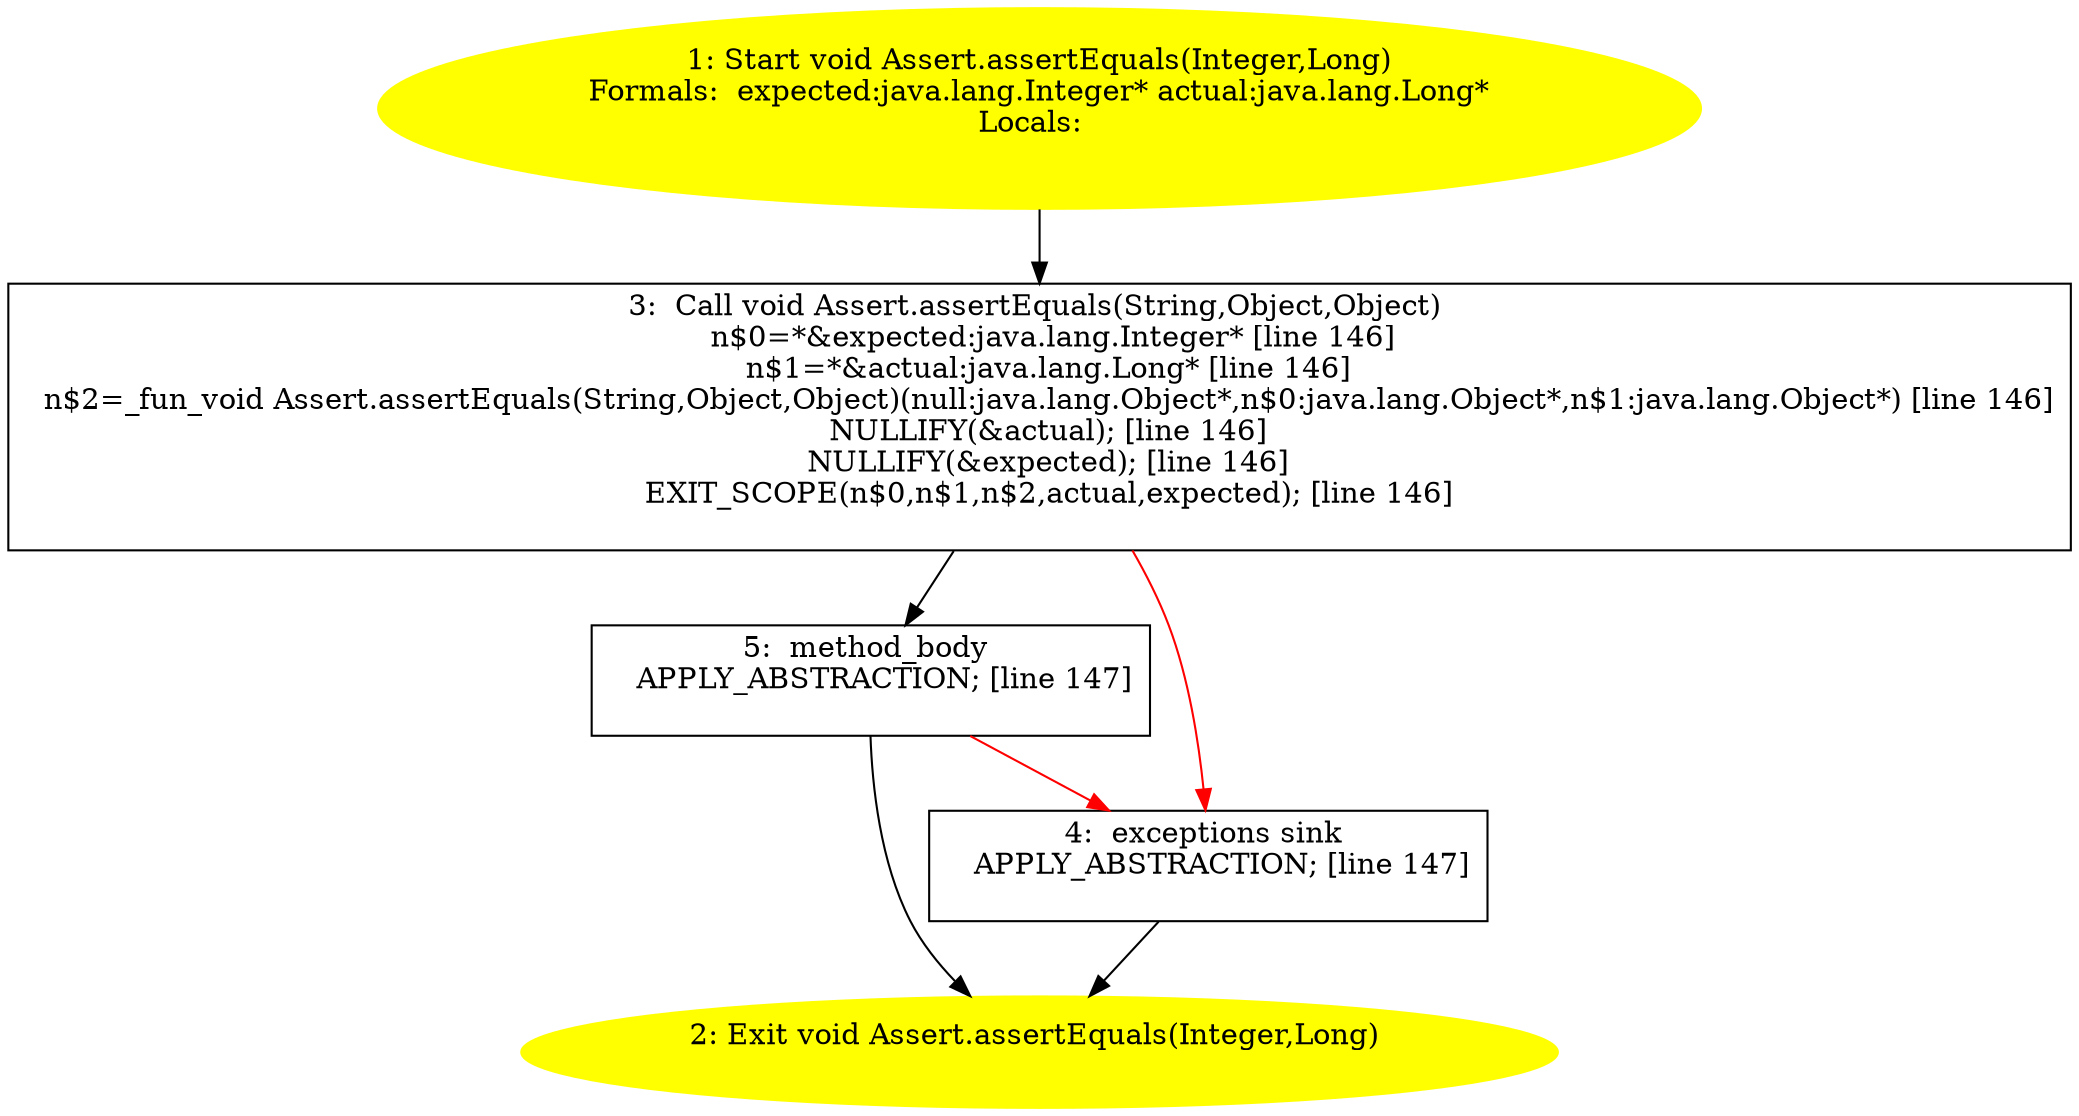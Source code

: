 /* @generated */
digraph cfg {
"org.junit.Assert.assertEquals(java.lang.Integer,java.lang.Long):void.900045d2f4240aa57a616983707a0487_1" [label="1: Start void Assert.assertEquals(Integer,Long)\nFormals:  expected:java.lang.Integer* actual:java.lang.Long*\nLocals:  \n  " color=yellow style=filled]
	

	 "org.junit.Assert.assertEquals(java.lang.Integer,java.lang.Long):void.900045d2f4240aa57a616983707a0487_1" -> "org.junit.Assert.assertEquals(java.lang.Integer,java.lang.Long):void.900045d2f4240aa57a616983707a0487_3" ;
"org.junit.Assert.assertEquals(java.lang.Integer,java.lang.Long):void.900045d2f4240aa57a616983707a0487_2" [label="2: Exit void Assert.assertEquals(Integer,Long) \n  " color=yellow style=filled]
	

"org.junit.Assert.assertEquals(java.lang.Integer,java.lang.Long):void.900045d2f4240aa57a616983707a0487_3" [label="3:  Call void Assert.assertEquals(String,Object,Object) \n   n$0=*&expected:java.lang.Integer* [line 146]\n  n$1=*&actual:java.lang.Long* [line 146]\n  n$2=_fun_void Assert.assertEquals(String,Object,Object)(null:java.lang.Object*,n$0:java.lang.Object*,n$1:java.lang.Object*) [line 146]\n  NULLIFY(&actual); [line 146]\n  NULLIFY(&expected); [line 146]\n  EXIT_SCOPE(n$0,n$1,n$2,actual,expected); [line 146]\n " shape="box"]
	

	 "org.junit.Assert.assertEquals(java.lang.Integer,java.lang.Long):void.900045d2f4240aa57a616983707a0487_3" -> "org.junit.Assert.assertEquals(java.lang.Integer,java.lang.Long):void.900045d2f4240aa57a616983707a0487_5" ;
	 "org.junit.Assert.assertEquals(java.lang.Integer,java.lang.Long):void.900045d2f4240aa57a616983707a0487_3" -> "org.junit.Assert.assertEquals(java.lang.Integer,java.lang.Long):void.900045d2f4240aa57a616983707a0487_4" [color="red" ];
"org.junit.Assert.assertEquals(java.lang.Integer,java.lang.Long):void.900045d2f4240aa57a616983707a0487_4" [label="4:  exceptions sink \n   APPLY_ABSTRACTION; [line 147]\n " shape="box"]
	

	 "org.junit.Assert.assertEquals(java.lang.Integer,java.lang.Long):void.900045d2f4240aa57a616983707a0487_4" -> "org.junit.Assert.assertEquals(java.lang.Integer,java.lang.Long):void.900045d2f4240aa57a616983707a0487_2" ;
"org.junit.Assert.assertEquals(java.lang.Integer,java.lang.Long):void.900045d2f4240aa57a616983707a0487_5" [label="5:  method_body \n   APPLY_ABSTRACTION; [line 147]\n " shape="box"]
	

	 "org.junit.Assert.assertEquals(java.lang.Integer,java.lang.Long):void.900045d2f4240aa57a616983707a0487_5" -> "org.junit.Assert.assertEquals(java.lang.Integer,java.lang.Long):void.900045d2f4240aa57a616983707a0487_2" ;
	 "org.junit.Assert.assertEquals(java.lang.Integer,java.lang.Long):void.900045d2f4240aa57a616983707a0487_5" -> "org.junit.Assert.assertEquals(java.lang.Integer,java.lang.Long):void.900045d2f4240aa57a616983707a0487_4" [color="red" ];
}
